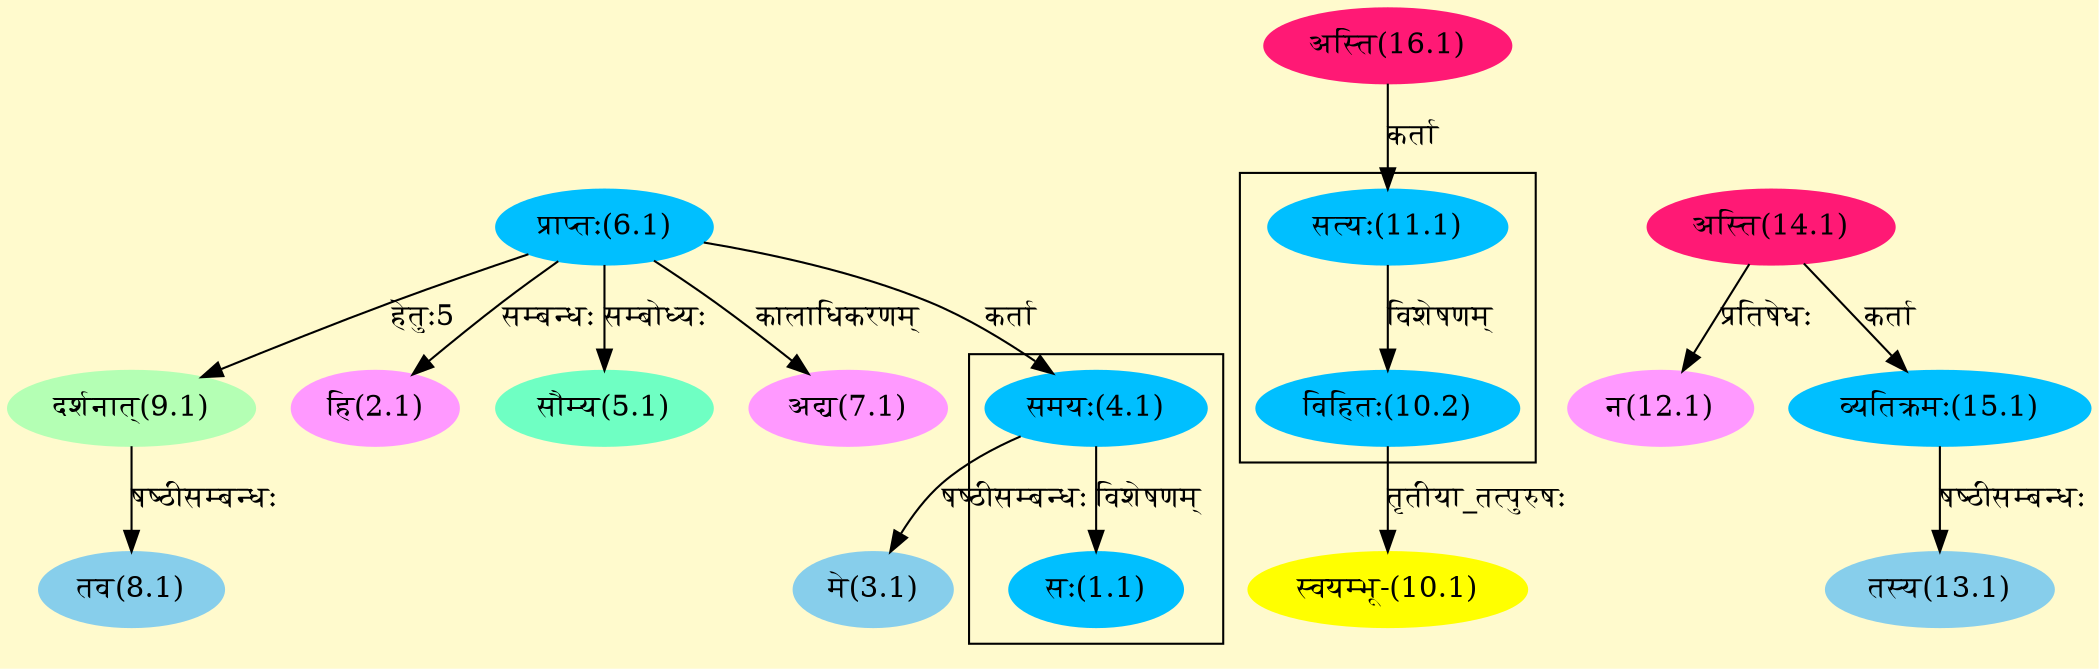 digraph G{
rankdir=BT;
 compound=true;
 bgcolor="lemonchiffon1";

subgraph cluster_1{
Node1_1 [style=filled, color="#00BFFF" label = "सः(1.1)"]
Node4_1 [style=filled, color="#00BFFF" label = "समयः(4.1)"]

}

subgraph cluster_2{
Node10_2 [style=filled, color="#00BFFF" label = "विहितः(10.2)"]
Node11_1 [style=filled, color="#00BFFF" label = "सत्यः(11.1)"]

}
Node2_1 [style=filled, color="#FF99FF" label = "हि(2.1)"]
Node6_1 [style=filled, color="#00BFFF" label = "प्राप्तः(6.1)"]
Node3_1 [style=filled, color="#87CEEB" label = "मे(3.1)"]
Node4_1 [style=filled, color="#00BFFF" label = "समयः(4.1)"]
Node5_1 [style=filled, color="#6FFFC3" label = "सौम्य(5.1)"]
Node [style=filled, color="" label = "()"]
Node7_1 [style=filled, color="#FF99FF" label = "अद्य(7.1)"]
Node8_1 [style=filled, color="#87CEEB" label = "तव(8.1)"]
Node9_1 [style=filled, color="#B4FFB4" label = "दर्शनात्(9.1)"]
Node10_1 [style=filled, color="#FFFF00" label = "स्वयम्भू-(10.1)"]
Node10_2 [style=filled, color="#00BFFF" label = "विहितः(10.2)"]
Node11_1 [style=filled, color="#00BFFF" label = "सत्यः(11.1)"]
Node16_1 [style=filled, color="#FF1975" label = "अस्ति(16.1)"]
Node12_1 [style=filled, color="#FF99FF" label = "न(12.1)"]
Node14_1 [style=filled, color="#FF1975" label = "अस्ति(14.1)"]
Node13_1 [style=filled, color="#87CEEB" label = "तस्य(13.1)"]
Node15_1 [style=filled, color="#00BFFF" label = "व्यतिक्रमः(15.1)"]
/* Start of Relations section */

Node1_1 -> Node4_1 [  label="विशेषणम्"  dir="back" ]
Node2_1 -> Node6_1 [  label="सम्बन्धः"  dir="back" ]
Node3_1 -> Node4_1 [  label="षष्ठीसम्बन्धः"  dir="back" ]
Node4_1 -> Node6_1 [  label="कर्ता"  dir="back" ]
Node5_1 -> Node6_1 [  label="सम्बोध्यः"  dir="back" ]
Node7_1 -> Node6_1 [  label="कालाधिकरणम्"  dir="back" ]
Node8_1 -> Node9_1 [  label="षष्ठीसम्बन्धः"  dir="back" ]
Node9_1 -> Node6_1 [  label="हेतुः5"  dir="back" ]
Node10_1 -> Node10_2 [  label="तृतीया_तत्पुरुषः"  dir="back" ]
Node10_2 -> Node11_1 [  label="विशेषणम्"  dir="back" ]
Node11_1 -> Node16_1 [  label="कर्ता"  dir="back" ]
Node12_1 -> Node14_1 [  label="प्रतिषेधः"  dir="back" ]
Node13_1 -> Node15_1 [  label="षष्ठीसम्बन्धः"  dir="back" ]
Node15_1 -> Node14_1 [  label="कर्ता"  dir="back" ]
}
